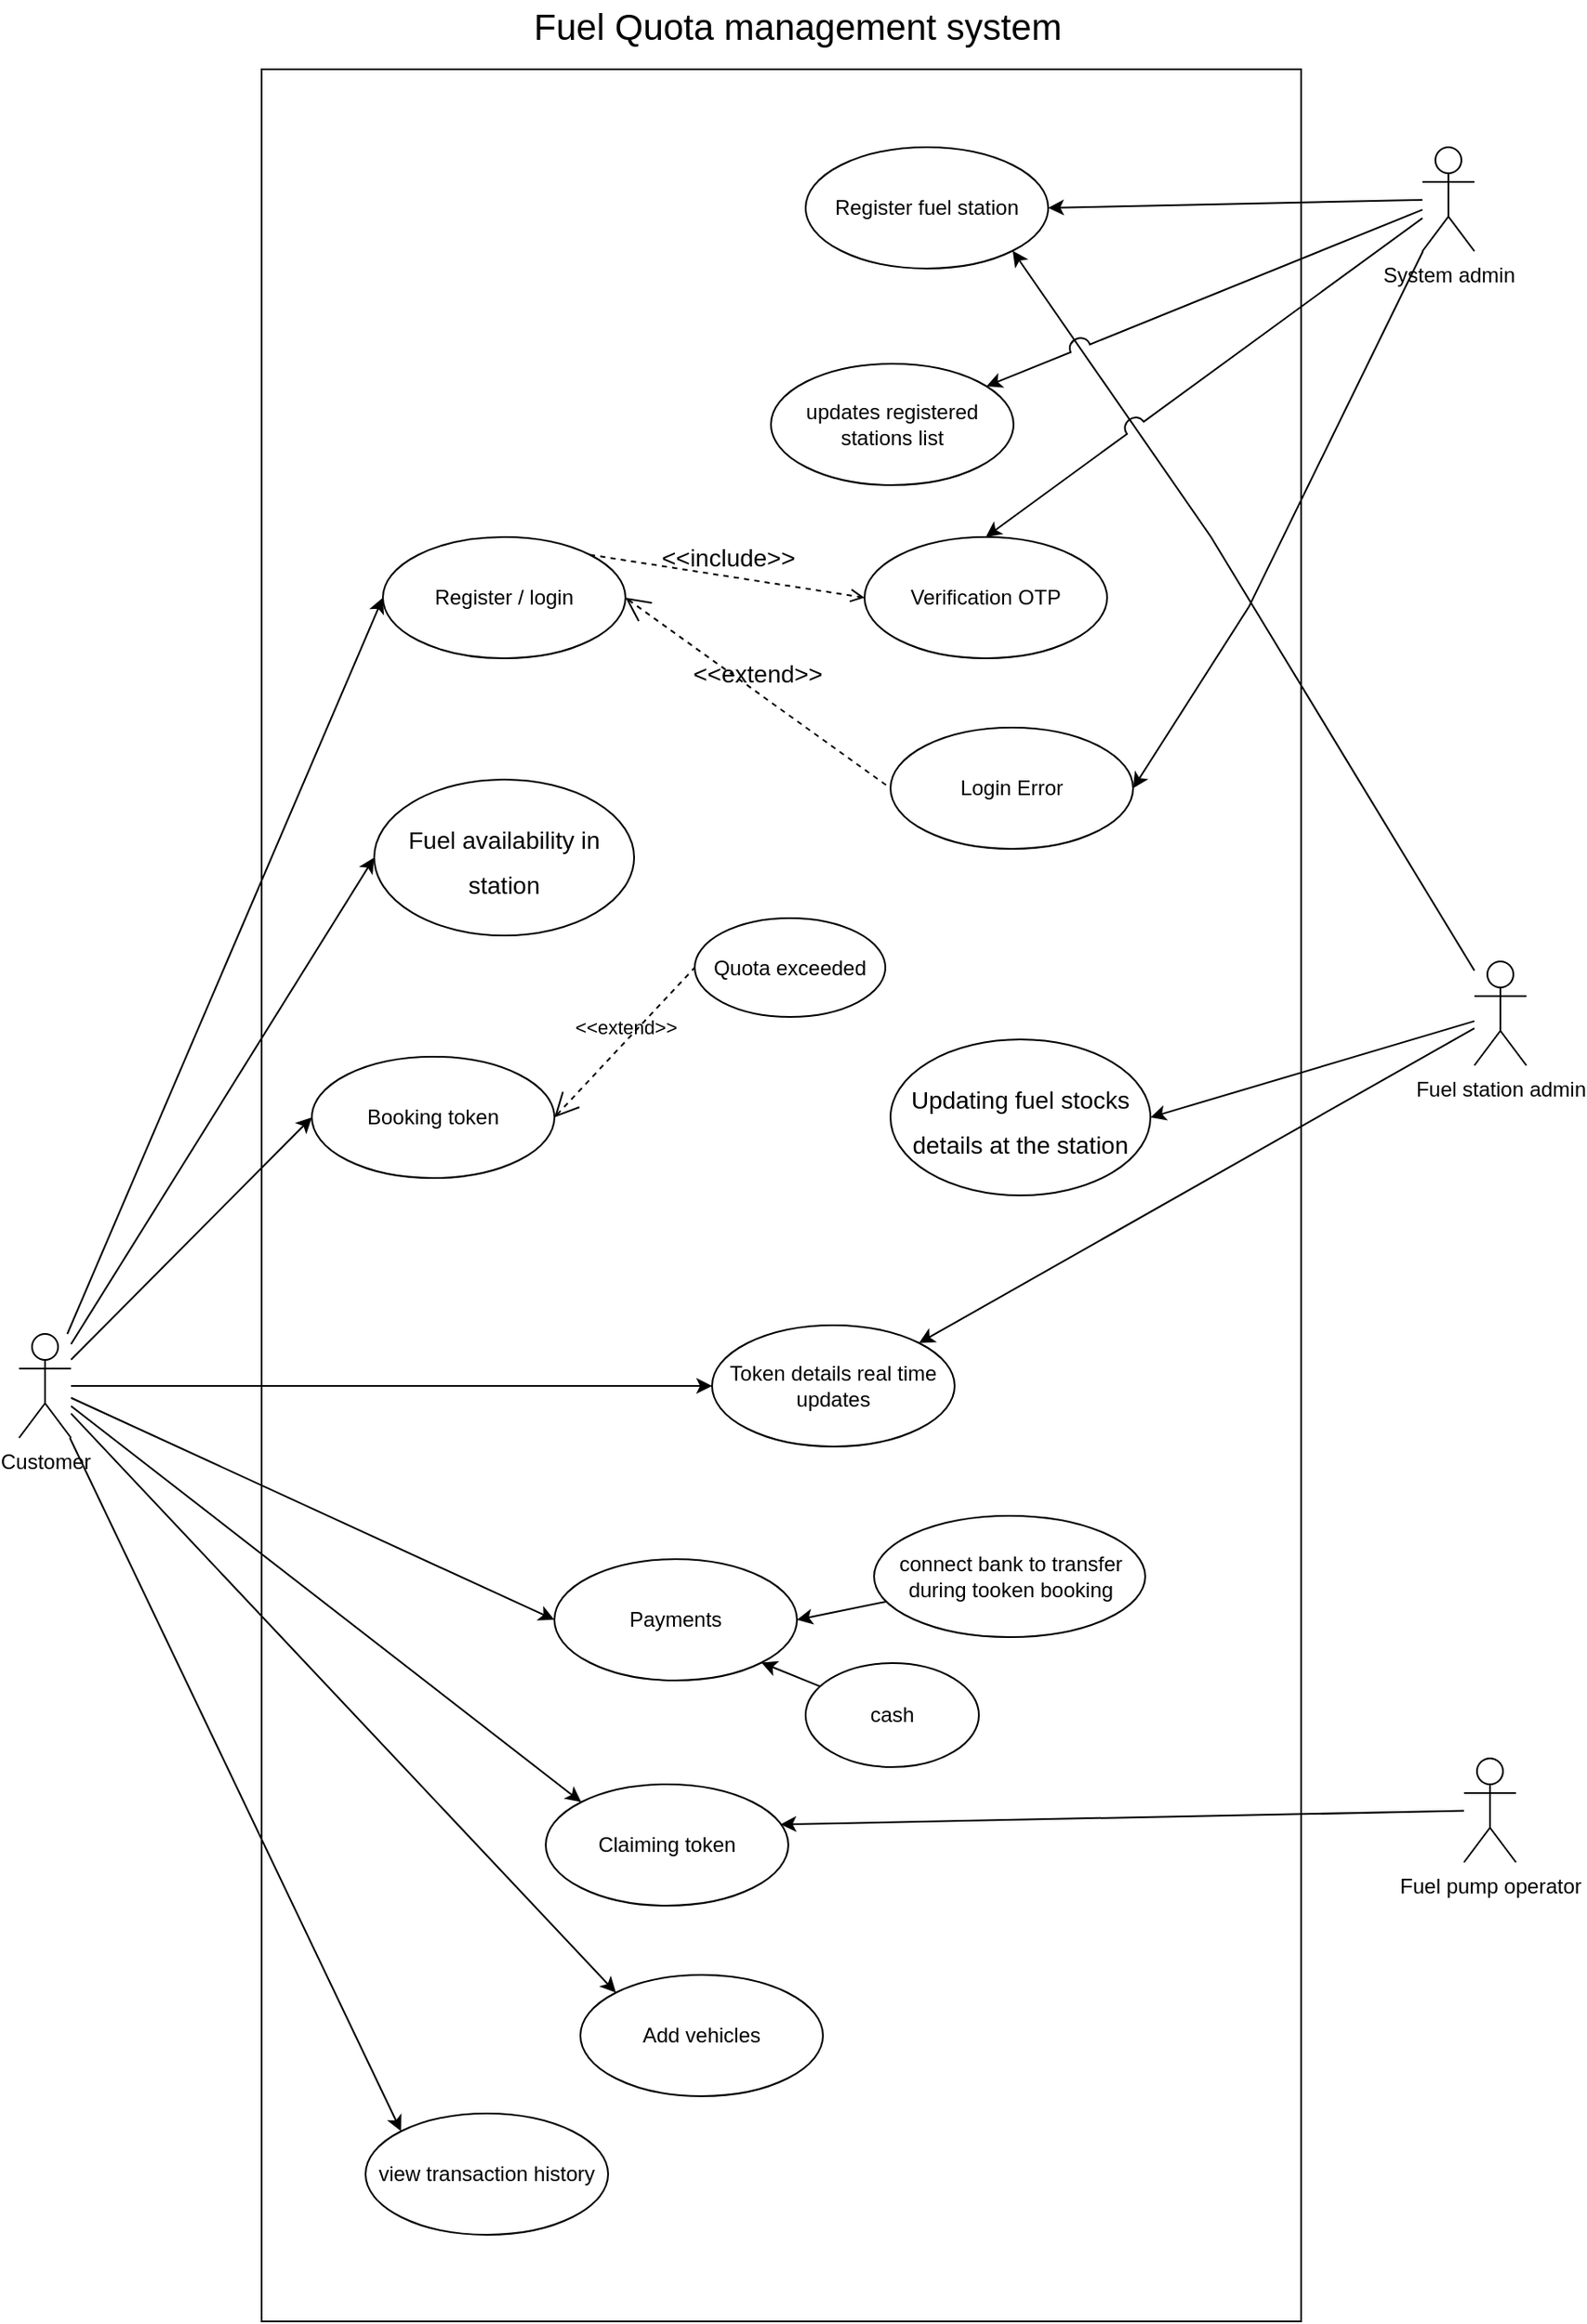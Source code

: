 <mxfile>
    <diagram id="7Ea2r9U67ZWJA1-nqAI5" name="Use case diagram">
        <mxGraphModel dx="898" dy="2211" grid="1" gridSize="10" guides="1" tooltips="1" connect="1" arrows="1" fold="1" page="1" pageScale="1" pageWidth="1169" pageHeight="1654" math="0" shadow="0">
            <root>
                <mxCell id="0"/>
                <mxCell id="1" parent="0"/>
                <mxCell id="71" value="" style="whiteSpace=wrap;html=1;fontSize=14;fillColor=none;" parent="1" vertex="1">
                    <mxGeometry x="280" y="-1490" width="600" height="1300" as="geometry"/>
                </mxCell>
                <mxCell id="10" style="edgeStyle=none;html=1;entryX=0;entryY=0.5;entryDx=0;entryDy=0;fontSize=21;" parent="1" source="2" target="4" edge="1">
                    <mxGeometry relative="1" as="geometry"/>
                </mxCell>
                <mxCell id="17" style="edgeStyle=none;rounded=0;html=1;entryX=0;entryY=0.5;entryDx=0;entryDy=0;fontSize=14;" parent="1" source="2" target="16" edge="1">
                    <mxGeometry relative="1" as="geometry"/>
                </mxCell>
                <mxCell id="23" style="edgeStyle=none;rounded=0;html=1;entryX=0;entryY=0.5;entryDx=0;entryDy=0;fontSize=14;" parent="1" source="2" target="22" edge="1">
                    <mxGeometry relative="1" as="geometry"/>
                </mxCell>
                <mxCell id="27" style="edgeStyle=none;rounded=0;html=1;entryX=0;entryY=0.5;entryDx=0;entryDy=0;fontSize=14;" parent="1" source="2" target="24" edge="1">
                    <mxGeometry relative="1" as="geometry"/>
                </mxCell>
                <mxCell id="29" style="edgeStyle=none;rounded=0;html=1;entryX=0;entryY=0;entryDx=0;entryDy=0;fontSize=14;" parent="1" source="2" target="25" edge="1">
                    <mxGeometry relative="1" as="geometry"/>
                </mxCell>
                <mxCell id="38" style="edgeStyle=none;rounded=0;html=1;entryX=0;entryY=0;entryDx=0;entryDy=0;fontSize=14;" parent="1" source="2" target="35" edge="1">
                    <mxGeometry relative="1" as="geometry"/>
                </mxCell>
                <mxCell id="39" style="edgeStyle=none;rounded=0;html=1;entryX=0;entryY=0;entryDx=0;entryDy=0;fontSize=14;" parent="1" source="2" target="33" edge="1">
                    <mxGeometry relative="1" as="geometry"/>
                </mxCell>
                <mxCell id="49" style="edgeStyle=none;rounded=0;html=1;entryX=0;entryY=0.5;entryDx=0;entryDy=0;fontSize=14;" parent="1" source="2" target="40" edge="1">
                    <mxGeometry relative="1" as="geometry"/>
                </mxCell>
                <mxCell id="2" value="Customer" style="shape=umlActor;html=1;verticalLabelPosition=bottom;verticalAlign=top;align=center;" parent="1" vertex="1">
                    <mxGeometry x="140" y="-760" width="30" height="60" as="geometry"/>
                </mxCell>
                <mxCell id="4" value="Register / login" style="ellipse;whiteSpace=wrap;html=1;" parent="1" vertex="1">
                    <mxGeometry x="350" y="-1220" width="140" height="70" as="geometry"/>
                </mxCell>
                <mxCell id="5" value="Fuel Quota management system" style="text;html=1;align=center;verticalAlign=middle;resizable=0;points=[];autosize=1;strokeColor=none;fillColor=none;fontSize=21;" parent="1" vertex="1">
                    <mxGeometry x="429" y="-1530" width="320" height="30" as="geometry"/>
                </mxCell>
                <mxCell id="11" value="Verification OTP" style="ellipse;whiteSpace=wrap;html=1;" parent="1" vertex="1">
                    <mxGeometry x="628" y="-1220" width="140" height="70" as="geometry"/>
                </mxCell>
                <mxCell id="13" value="Login Error" style="ellipse;whiteSpace=wrap;html=1;" parent="1" vertex="1">
                    <mxGeometry x="643" y="-1110" width="140" height="70" as="geometry"/>
                </mxCell>
                <mxCell id="19" style="edgeStyle=none;rounded=0;html=1;entryX=1;entryY=0.5;entryDx=0;entryDy=0;fontSize=14;" parent="1" source="15" target="18" edge="1">
                    <mxGeometry relative="1" as="geometry"/>
                </mxCell>
                <mxCell id="26" style="edgeStyle=none;rounded=0;html=1;entryX=1;entryY=0;entryDx=0;entryDy=0;fontSize=14;" parent="1" source="15" target="24" edge="1">
                    <mxGeometry relative="1" as="geometry"/>
                </mxCell>
                <mxCell id="64" style="edgeStyle=none;rounded=0;html=1;entryX=1;entryY=1;entryDx=0;entryDy=0;fontSize=14;" parent="1" source="15" target="62" edge="1">
                    <mxGeometry relative="1" as="geometry">
                        <Array as="points">
                            <mxPoint x="828" y="-1220"/>
                        </Array>
                    </mxGeometry>
                </mxCell>
                <mxCell id="15" value="Fuel station admin" style="shape=umlActor;html=1;verticalLabelPosition=bottom;verticalAlign=top;align=center;" parent="1" vertex="1">
                    <mxGeometry x="980" y="-975" width="30" height="60" as="geometry"/>
                </mxCell>
                <mxCell id="16" value="&lt;font style=&quot;font-size: 14px&quot;&gt;Fuel availability in station&lt;/font&gt;" style="ellipse;whiteSpace=wrap;html=1;fontSize=21;fillColor=default;" parent="1" vertex="1">
                    <mxGeometry x="345" y="-1080" width="150" height="90" as="geometry"/>
                </mxCell>
                <mxCell id="18" value="&lt;span style=&quot;font-size: 14px&quot;&gt;Updating fuel stocks details at the station&lt;/span&gt;" style="ellipse;whiteSpace=wrap;html=1;fontSize=21;fillColor=default;" parent="1" vertex="1">
                    <mxGeometry x="643" y="-930" width="150" height="90" as="geometry"/>
                </mxCell>
                <mxCell id="22" value="Booking token" style="ellipse;whiteSpace=wrap;html=1;" parent="1" vertex="1">
                    <mxGeometry x="309" y="-920" width="140" height="70" as="geometry"/>
                </mxCell>
                <mxCell id="24" value="Token details real time updates" style="ellipse;whiteSpace=wrap;html=1;" parent="1" vertex="1">
                    <mxGeometry x="540" y="-765" width="140" height="70" as="geometry"/>
                </mxCell>
                <mxCell id="25" value="Claiming token" style="ellipse;whiteSpace=wrap;html=1;" parent="1" vertex="1">
                    <mxGeometry x="444" y="-500" width="140" height="70" as="geometry"/>
                </mxCell>
                <mxCell id="31" style="edgeStyle=none;rounded=0;html=1;entryX=0.968;entryY=0.33;entryDx=0;entryDy=0;entryPerimeter=0;fontSize=14;" parent="1" source="30" target="25" edge="1">
                    <mxGeometry relative="1" as="geometry"/>
                </mxCell>
                <mxCell id="30" value="Fuel pump operator" style="shape=umlActor;html=1;verticalLabelPosition=bottom;verticalAlign=top;align=center;" parent="1" vertex="1">
                    <mxGeometry x="974" y="-515" width="30" height="60" as="geometry"/>
                </mxCell>
                <mxCell id="33" value="view transaction history" style="ellipse;whiteSpace=wrap;html=1;" parent="1" vertex="1">
                    <mxGeometry x="340" y="-310" width="140" height="70" as="geometry"/>
                </mxCell>
                <mxCell id="35" value="Add vehicles" style="ellipse;whiteSpace=wrap;html=1;" parent="1" vertex="1">
                    <mxGeometry x="464" y="-390" width="140" height="70" as="geometry"/>
                </mxCell>
                <mxCell id="40" value="Payments" style="ellipse;whiteSpace=wrap;html=1;" parent="1" vertex="1">
                    <mxGeometry x="449" y="-630" width="140" height="70" as="geometry"/>
                </mxCell>
                <mxCell id="46" style="edgeStyle=none;rounded=0;html=1;entryX=1;entryY=1;entryDx=0;entryDy=0;fontSize=14;" parent="1" source="41" target="40" edge="1">
                    <mxGeometry relative="1" as="geometry"/>
                </mxCell>
                <mxCell id="41" value="cash" style="ellipse;whiteSpace=wrap;html=1;" parent="1" vertex="1">
                    <mxGeometry x="594" y="-570" width="100" height="60" as="geometry"/>
                </mxCell>
                <mxCell id="47" style="edgeStyle=none;rounded=0;html=1;fontSize=14;entryX=1;entryY=0.5;entryDx=0;entryDy=0;" parent="1" source="42" target="40" edge="1">
                    <mxGeometry relative="1" as="geometry">
                        <mxPoint x="604" y="-595" as="targetPoint"/>
                    </mxGeometry>
                </mxCell>
                <mxCell id="42" value="connect bank to transfer during tooken booking" style="ellipse;whiteSpace=wrap;html=1;" parent="1" vertex="1">
                    <mxGeometry x="633.5" y="-655" width="156.5" height="70" as="geometry"/>
                </mxCell>
                <mxCell id="56" value="&amp;lt;&amp;lt;include&amp;gt;&amp;gt;" style="edgeStyle=none;html=1;endArrow=open;verticalAlign=bottom;dashed=1;labelBackgroundColor=none;rounded=0;fontSize=14;exitX=1;exitY=0;exitDx=0;exitDy=0;entryX=0;entryY=0.5;entryDx=0;entryDy=0;" parent="1" source="4" target="11" edge="1">
                    <mxGeometry width="160" relative="1" as="geometry">
                        <mxPoint x="352" y="-1200" as="sourcePoint"/>
                        <mxPoint x="512" y="-1200" as="targetPoint"/>
                    </mxGeometry>
                </mxCell>
                <mxCell id="57" value="&amp;lt;&amp;lt;extend&amp;gt;&amp;gt;" style="edgeStyle=none;html=1;startArrow=open;endArrow=none;startSize=12;verticalAlign=bottom;dashed=1;labelBackgroundColor=none;rounded=0;fontSize=14;entryX=0;entryY=0.5;entryDx=0;entryDy=0;exitX=1;exitY=0.5;exitDx=0;exitDy=0;" parent="1" source="4" target="13" edge="1">
                    <mxGeometry width="160" relative="1" as="geometry">
                        <mxPoint x="462" y="-1130" as="sourcePoint"/>
                        <mxPoint x="622" y="-1130" as="targetPoint"/>
                    </mxGeometry>
                </mxCell>
                <mxCell id="62" value="Register fuel station" style="ellipse;whiteSpace=wrap;html=1;" parent="1" vertex="1">
                    <mxGeometry x="594" y="-1445" width="140" height="70" as="geometry"/>
                </mxCell>
                <mxCell id="65" style="edgeStyle=none;rounded=0;html=1;entryX=1;entryY=0.5;entryDx=0;entryDy=0;fontSize=14;" parent="1" source="63" target="62" edge="1">
                    <mxGeometry relative="1" as="geometry"/>
                </mxCell>
                <mxCell id="67" style="edgeStyle=none;rounded=0;html=1;fontSize=14;jumpStyle=arc;jumpSize=12;" parent="1" source="63" target="66" edge="1">
                    <mxGeometry relative="1" as="geometry"/>
                </mxCell>
                <mxCell id="68" style="edgeStyle=none;rounded=0;jumpStyle=arc;jumpSize=12;html=1;entryX=0.5;entryY=0;entryDx=0;entryDy=0;fontSize=14;" parent="1" source="63" target="11" edge="1">
                    <mxGeometry relative="1" as="geometry"/>
                </mxCell>
                <mxCell id="69" style="edgeStyle=none;rounded=0;jumpStyle=arc;jumpSize=12;html=1;entryX=1;entryY=0.5;entryDx=0;entryDy=0;fontSize=14;" parent="1" source="63" target="13" edge="1">
                    <mxGeometry relative="1" as="geometry">
                        <Array as="points">
                            <mxPoint x="850" y="-1180"/>
                        </Array>
                    </mxGeometry>
                </mxCell>
                <mxCell id="63" value="System admin" style="shape=umlActor;html=1;verticalLabelPosition=bottom;verticalAlign=top;align=center;" parent="1" vertex="1">
                    <mxGeometry x="950" y="-1445" width="30" height="60" as="geometry"/>
                </mxCell>
                <mxCell id="66" value="updates registered stations list" style="ellipse;whiteSpace=wrap;html=1;" parent="1" vertex="1">
                    <mxGeometry x="574" y="-1320" width="140" height="70" as="geometry"/>
                </mxCell>
                <mxCell id="72" value="Quota exceeded" style="ellipse;whiteSpace=wrap;html=1;" parent="1" vertex="1">
                    <mxGeometry x="530" y="-1000" width="110" height="57" as="geometry"/>
                </mxCell>
                <mxCell id="73" value="&amp;lt;&amp;lt;extend&amp;gt;&amp;gt;" style="edgeStyle=none;html=1;startArrow=open;endArrow=none;startSize=12;verticalAlign=bottom;dashed=1;labelBackgroundColor=none;entryX=0;entryY=0.5;entryDx=0;entryDy=0;exitX=1;exitY=0.5;exitDx=0;exitDy=0;" parent="1" source="22" target="72" edge="1">
                    <mxGeometry width="160" relative="1" as="geometry">
                        <mxPoint x="470" y="-820" as="sourcePoint"/>
                        <mxPoint x="630" y="-820" as="targetPoint"/>
                    </mxGeometry>
                </mxCell>
            </root>
        </mxGraphModel>
    </diagram>
</mxfile>